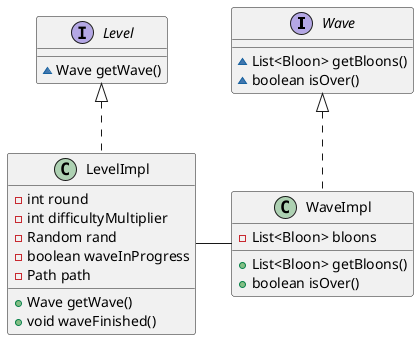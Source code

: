 @startuml
interface Wave {
~ List<Bloon> getBloons()
~ boolean isOver()
}
class LevelImpl {
- int round
- int difficultyMultiplier
- Random rand
- boolean waveInProgress
- Path path
+ Wave getWave()
+ void waveFinished()
}
class WaveImpl {
- List<Bloon> bloons
+ List<Bloon> getBloons()
+ boolean isOver()
}
interface Level {
~ Wave getWave()
}


Level <|.. LevelImpl
Wave <|.. WaveImpl
LevelImpl -right- WaveImpl
@enduml